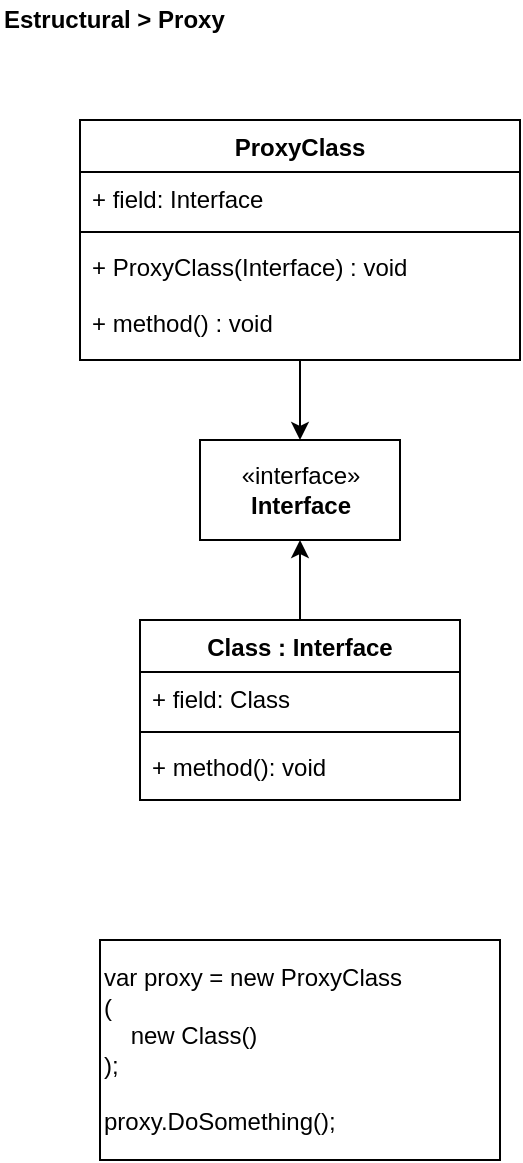 <mxfile version="13.0.1" type="device"><diagram id="2dO6k6mJ6DyXyBbT0Y1m" name="Page-1"><mxGraphModel dx="1422" dy="822" grid="1" gridSize="10" guides="1" tooltips="1" connect="1" arrows="1" fold="1" page="1" pageScale="1" pageWidth="827" pageHeight="1169" math="0" shadow="0"><root><mxCell id="0"/><mxCell id="1" parent="0"/><mxCell id="jb3W8oWvL1DoOddfANbn-21" value="&lt;span&gt;var proxy = new ProxyClass&lt;br&gt;(&lt;br&gt;&amp;nbsp; &amp;nbsp; new Class()&lt;br&gt;);&lt;br&gt;&lt;br&gt;proxy.DoSomething();&lt;br&gt;&lt;/span&gt;" style="rounded=0;whiteSpace=wrap;html=1;align=left;labelBackgroundColor=#ffffff;" parent="1" vertex="1"><mxGeometry x="50" y="470" width="200" height="110" as="geometry"/></mxCell><mxCell id="_gdt-Ls8ZpUdM3LCKQaS-1" value="&lt;b&gt;Estructural &amp;gt; Proxy&lt;/b&gt;" style="text;html=1;align=left;verticalAlign=middle;resizable=0;points=[];autosize=1;" parent="1" vertex="1"><mxGeometry width="130" height="20" as="geometry"/></mxCell><mxCell id="5ZHKx-4iuGjycEot-wH5-1" value="«interface»&lt;br&gt;&lt;b&gt;Interface&lt;/b&gt;" style="html=1;" parent="1" vertex="1"><mxGeometry x="100" y="220" width="100" height="50" as="geometry"/></mxCell><mxCell id="5ZHKx-4iuGjycEot-wH5-24" style="edgeStyle=orthogonalEdgeStyle;rounded=0;orthogonalLoop=1;jettySize=auto;html=1;entryX=0.5;entryY=1;entryDx=0;entryDy=0;" parent="1" source="5ZHKx-4iuGjycEot-wH5-12" target="5ZHKx-4iuGjycEot-wH5-1" edge="1"><mxGeometry relative="1" as="geometry"/></mxCell><mxCell id="UagUJRM8NwmgdEF_9Nzj-2" style="edgeStyle=orthogonalEdgeStyle;rounded=0;orthogonalLoop=1;jettySize=auto;html=1;entryX=0.5;entryY=0;entryDx=0;entryDy=0;" parent="1" source="5ZHKx-4iuGjycEot-wH5-19" target="5ZHKx-4iuGjycEot-wH5-1" edge="1"><mxGeometry relative="1" as="geometry"/></mxCell><mxCell id="5ZHKx-4iuGjycEot-wH5-12" value="Class : Interface" style="swimlane;fontStyle=1;align=center;verticalAlign=top;childLayout=stackLayout;horizontal=1;startSize=26;horizontalStack=0;resizeParent=1;resizeParentMax=0;resizeLast=0;collapsible=1;marginBottom=0;" parent="1" vertex="1"><mxGeometry x="70" y="310" width="160" height="90" as="geometry"/></mxCell><mxCell id="5ZHKx-4iuGjycEot-wH5-13" value="+ field: Class" style="text;strokeColor=none;fillColor=none;align=left;verticalAlign=top;spacingLeft=4;spacingRight=4;overflow=hidden;rotatable=0;points=[[0,0.5],[1,0.5]];portConstraint=eastwest;" parent="5ZHKx-4iuGjycEot-wH5-12" vertex="1"><mxGeometry y="26" width="160" height="26" as="geometry"/></mxCell><mxCell id="5ZHKx-4iuGjycEot-wH5-14" value="" style="line;strokeWidth=1;fillColor=none;align=left;verticalAlign=middle;spacingTop=-1;spacingLeft=3;spacingRight=3;rotatable=0;labelPosition=right;points=[];portConstraint=eastwest;" parent="5ZHKx-4iuGjycEot-wH5-12" vertex="1"><mxGeometry y="52" width="160" height="8" as="geometry"/></mxCell><mxCell id="5ZHKx-4iuGjycEot-wH5-15" value="+ method(): void" style="text;strokeColor=none;fillColor=none;align=left;verticalAlign=top;spacingLeft=4;spacingRight=4;overflow=hidden;rotatable=0;points=[[0,0.5],[1,0.5]];portConstraint=eastwest;" parent="5ZHKx-4iuGjycEot-wH5-12" vertex="1"><mxGeometry y="60" width="160" height="30" as="geometry"/></mxCell><mxCell id="5ZHKx-4iuGjycEot-wH5-19" value="ProxyClass" style="swimlane;fontStyle=1;align=center;verticalAlign=top;childLayout=stackLayout;horizontal=1;startSize=26;horizontalStack=0;resizeParent=1;resizeParentMax=0;resizeLast=0;collapsible=1;marginBottom=0;" parent="1" vertex="1"><mxGeometry x="40" y="60" width="220" height="120" as="geometry"/></mxCell><mxCell id="UagUJRM8NwmgdEF_9Nzj-1" value="+ field: Interface" style="text;strokeColor=none;fillColor=none;align=left;verticalAlign=top;spacingLeft=4;spacingRight=4;overflow=hidden;rotatable=0;points=[[0,0.5],[1,0.5]];portConstraint=eastwest;" parent="5ZHKx-4iuGjycEot-wH5-19" vertex="1"><mxGeometry y="26" width="220" height="26" as="geometry"/></mxCell><mxCell id="5ZHKx-4iuGjycEot-wH5-21" value="" style="line;strokeWidth=1;fillColor=none;align=left;verticalAlign=middle;spacingTop=-1;spacingLeft=3;spacingRight=3;rotatable=0;labelPosition=right;points=[];portConstraint=eastwest;" parent="5ZHKx-4iuGjycEot-wH5-19" vertex="1"><mxGeometry y="52" width="220" height="8" as="geometry"/></mxCell><mxCell id="5ZHKx-4iuGjycEot-wH5-22" value="+ ProxyClass(Interface) : void&#10;&#10;+ method() : void" style="text;strokeColor=none;fillColor=none;align=left;verticalAlign=top;spacingLeft=4;spacingRight=4;overflow=hidden;rotatable=0;points=[[0,0.5],[1,0.5]];portConstraint=eastwest;" parent="5ZHKx-4iuGjycEot-wH5-19" vertex="1"><mxGeometry y="60" width="220" height="60" as="geometry"/></mxCell></root></mxGraphModel></diagram></mxfile>